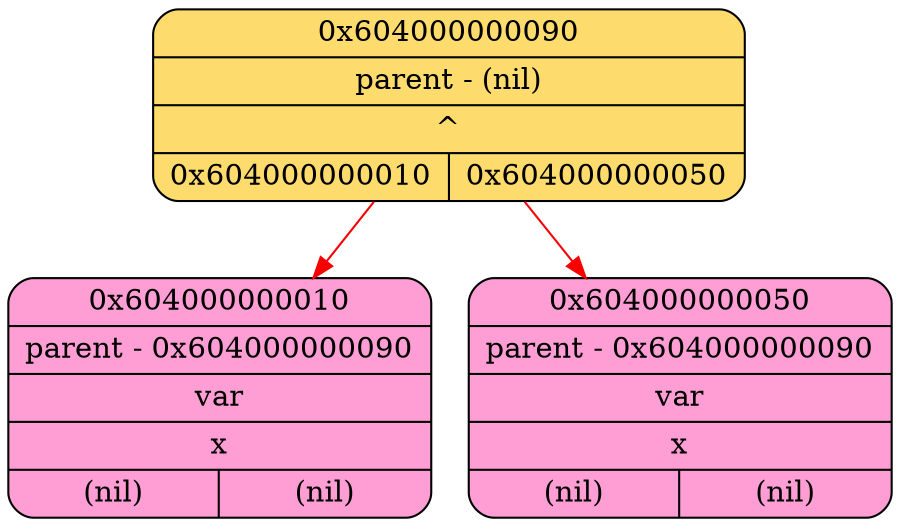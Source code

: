 digraph
{
    node_0x604000000010[shape = Mrecord, label = "{{0x604000000010} | {parent - 0x604000000090} | {var} | {x} | {(nil)|(nil)}}", style = "filled", fillcolor = "#FF9ED5"];
    node_0x604000000050[shape = Mrecord, label = "{{0x604000000050} | {parent - 0x604000000090} | {var} | {x} | {(nil)|(nil)}}", style = "filled", fillcolor = "#FF9ED5"];
    node_0x604000000090[shape = Mrecord, label = "{{0x604000000090} | {parent - (nil)} | {^} | {0x604000000010|0x604000000050}}", style = "filled", fillcolor = "#FDDB6D"];
    node_0x604000000090->node_0x604000000010 [color = "#F80000"];
    node_0x604000000090->node_0x604000000050 [color = "#F80000"];
}